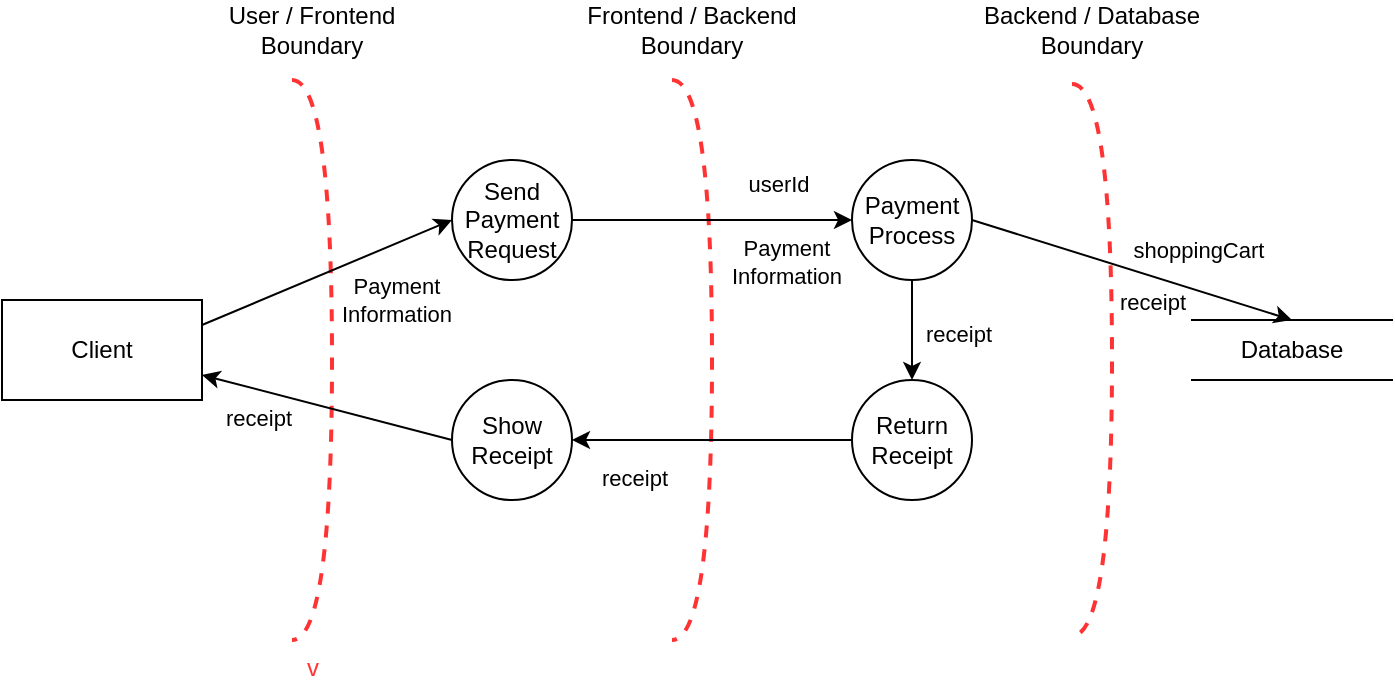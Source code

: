 <mxfile version="24.2.5" type="device">
  <diagram name="Página-1" id="sGbsREWsHjC3F5GEO4Eu">
    <mxGraphModel dx="819" dy="441" grid="1" gridSize="10" guides="1" tooltips="1" connect="1" arrows="1" fold="1" page="1" pageScale="1" pageWidth="1169" pageHeight="827" math="0" shadow="0">
      <root>
        <mxCell id="0" />
        <mxCell id="1" parent="0" />
        <mxCell id="EqJ2xSsujDH2mjNiBFDZ-3" value="Client" style="html=1;dashed=0;whiteSpace=wrap;" parent="1" vertex="1">
          <mxGeometry x="175" y="180" width="100" height="50" as="geometry" />
        </mxCell>
        <mxCell id="EqJ2xSsujDH2mjNiBFDZ-5" value="v" style="shape=requiredInterface;html=1;verticalLabelPosition=bottom;dashed=1;strokeColor=#FF3333;strokeWidth=2;fillColor=none;fontColor=#FF3333;align=center;verticalAlign=top;labelPosition=center;" parent="1" vertex="1">
          <mxGeometry x="320" y="70" width="20" height="280" as="geometry" />
        </mxCell>
        <mxCell id="EqJ2xSsujDH2mjNiBFDZ-7" value="" style="shape=requiredInterface;html=1;verticalLabelPosition=bottom;dashed=1;strokeColor=#FF3333;strokeWidth=2;fillColor=none;fontColor=#FF3333;align=center;verticalAlign=top;labelPosition=center;" parent="1" vertex="1">
          <mxGeometry x="510" y="70" width="20" height="280" as="geometry" />
        </mxCell>
        <mxCell id="EqJ2xSsujDH2mjNiBFDZ-9" value="" style="shape=requiredInterface;html=1;verticalLabelPosition=bottom;dashed=1;strokeColor=#FF3333;strokeWidth=2;fillColor=none;fontColor=#FF3333;align=center;verticalAlign=top;labelPosition=center;" parent="1" vertex="1">
          <mxGeometry x="710" y="72" width="20" height="276" as="geometry" />
        </mxCell>
        <mxCell id="EqJ2xSsujDH2mjNiBFDZ-11" value="User / Frontend Boundary" style="text;html=1;align=center;verticalAlign=middle;whiteSpace=wrap;rounded=0;" parent="1" vertex="1">
          <mxGeometry x="275" y="30" width="110" height="30" as="geometry" />
        </mxCell>
        <mxCell id="EqJ2xSsujDH2mjNiBFDZ-12" value="Database" style="html=1;dashed=0;whiteSpace=wrap;shape=partialRectangle;right=0;left=0;" parent="1" vertex="1">
          <mxGeometry x="770" y="190" width="100" height="30" as="geometry" />
        </mxCell>
        <mxCell id="EqJ2xSsujDH2mjNiBFDZ-13" value="Frontend / Backend Boundary" style="text;html=1;align=center;verticalAlign=middle;whiteSpace=wrap;rounded=0;" parent="1" vertex="1">
          <mxGeometry x="465" y="30" width="110" height="30" as="geometry" />
        </mxCell>
        <mxCell id="EqJ2xSsujDH2mjNiBFDZ-14" value="Backend / Database Boundary" style="text;html=1;align=center;verticalAlign=middle;whiteSpace=wrap;rounded=0;" parent="1" vertex="1">
          <mxGeometry x="660" y="30" width="120" height="30" as="geometry" />
        </mxCell>
        <mxCell id="EqJ2xSsujDH2mjNiBFDZ-22" value="Return&lt;div&gt;Receipt&lt;/div&gt;" style="shape=ellipse;html=1;dashed=0;whiteSpace=wrap;perimeter=ellipsePerimeter;" parent="1" vertex="1">
          <mxGeometry x="600" y="220" width="60" height="60" as="geometry" />
        </mxCell>
        <mxCell id="EqJ2xSsujDH2mjNiBFDZ-23" value="Send Payment&lt;div&gt;Request&lt;/div&gt;" style="shape=ellipse;html=1;dashed=0;whiteSpace=wrap;perimeter=ellipsePerimeter;" parent="1" vertex="1">
          <mxGeometry x="400" y="110" width="60" height="60" as="geometry" />
        </mxCell>
        <mxCell id="EqJ2xSsujDH2mjNiBFDZ-24" value="Show Receipt" style="shape=ellipse;html=1;dashed=0;whiteSpace=wrap;perimeter=ellipsePerimeter;" parent="1" vertex="1">
          <mxGeometry x="400" y="220" width="60" height="60" as="geometry" />
        </mxCell>
        <mxCell id="EqJ2xSsujDH2mjNiBFDZ-26" value="" style="endArrow=classic;html=1;rounded=0;exitX=1;exitY=0.25;exitDx=0;exitDy=0;entryX=0;entryY=0.5;entryDx=0;entryDy=0;" parent="1" source="EqJ2xSsujDH2mjNiBFDZ-3" target="EqJ2xSsujDH2mjNiBFDZ-23" edge="1">
          <mxGeometry width="50" height="50" relative="1" as="geometry">
            <mxPoint x="280" y="212.5" as="sourcePoint" />
            <mxPoint x="410" y="140" as="targetPoint" />
          </mxGeometry>
        </mxCell>
        <mxCell id="EqJ2xSsujDH2mjNiBFDZ-27" value="Payment&lt;div&gt;Information&lt;/div&gt;" style="edgeLabel;html=1;align=center;verticalAlign=middle;resizable=0;points=[];" parent="EqJ2xSsujDH2mjNiBFDZ-26" vertex="1" connectable="0">
          <mxGeometry x="0.235" y="-1" relative="1" as="geometry">
            <mxPoint x="19" y="19" as="offset" />
          </mxGeometry>
        </mxCell>
        <mxCell id="EqJ2xSsujDH2mjNiBFDZ-28" value="receipt" style="endArrow=classic;html=1;rounded=0;exitX=0;exitY=0.5;exitDx=0;exitDy=0;entryX=1;entryY=0.75;entryDx=0;entryDy=0;" parent="1" source="EqJ2xSsujDH2mjNiBFDZ-24" target="EqJ2xSsujDH2mjNiBFDZ-3" edge="1">
          <mxGeometry x="0.484" y="15" width="50" height="50" relative="1" as="geometry">
            <mxPoint x="350" y="370" as="sourcePoint" />
            <mxPoint x="280" y="220" as="targetPoint" />
            <mxPoint y="-1" as="offset" />
          </mxGeometry>
        </mxCell>
        <mxCell id="gsee9E6R80b9WV6ubArY-4" value="" style="edgeStyle=orthogonalEdgeStyle;rounded=0;orthogonalLoop=1;jettySize=auto;html=1;" edge="1" parent="1" source="EqJ2xSsujDH2mjNiBFDZ-31" target="EqJ2xSsujDH2mjNiBFDZ-22">
          <mxGeometry relative="1" as="geometry" />
        </mxCell>
        <mxCell id="EqJ2xSsujDH2mjNiBFDZ-31" value="&lt;div&gt;Payment&lt;/div&gt;&lt;div&gt;Process&lt;br&gt;&lt;/div&gt;" style="shape=ellipse;html=1;dashed=0;whiteSpace=wrap;perimeter=ellipsePerimeter;" parent="1" vertex="1">
          <mxGeometry x="600" y="110" width="60" height="60" as="geometry" />
        </mxCell>
        <mxCell id="EqJ2xSsujDH2mjNiBFDZ-32" value="" style="endArrow=classic;html=1;rounded=0;exitX=1;exitY=0.5;exitDx=0;exitDy=0;entryX=0;entryY=0.5;entryDx=0;entryDy=0;" parent="1" source="EqJ2xSsujDH2mjNiBFDZ-23" target="EqJ2xSsujDH2mjNiBFDZ-31" edge="1">
          <mxGeometry width="50" height="50" relative="1" as="geometry">
            <mxPoint x="490" y="220" as="sourcePoint" />
            <mxPoint x="540" y="170" as="targetPoint" />
          </mxGeometry>
        </mxCell>
        <mxCell id="EqJ2xSsujDH2mjNiBFDZ-33" value="userId" style="edgeLabel;html=1;align=center;verticalAlign=middle;resizable=0;points=[];" parent="EqJ2xSsujDH2mjNiBFDZ-32" vertex="1" connectable="0">
          <mxGeometry x="0.237" relative="1" as="geometry">
            <mxPoint x="16" y="-18" as="offset" />
          </mxGeometry>
        </mxCell>
        <mxCell id="EqJ2xSsujDH2mjNiBFDZ-35" value="" style="endArrow=classic;html=1;rounded=0;exitX=1;exitY=0.5;exitDx=0;exitDy=0;entryX=0.5;entryY=0;entryDx=0;entryDy=0;" parent="1" source="EqJ2xSsujDH2mjNiBFDZ-31" target="EqJ2xSsujDH2mjNiBFDZ-12" edge="1">
          <mxGeometry width="50" height="50" relative="1" as="geometry">
            <mxPoint x="790" y="380" as="sourcePoint" />
            <mxPoint x="840" y="330" as="targetPoint" />
          </mxGeometry>
        </mxCell>
        <mxCell id="EqJ2xSsujDH2mjNiBFDZ-36" value="receipt" style="edgeLabel;html=1;align=center;verticalAlign=middle;resizable=0;points=[];" parent="EqJ2xSsujDH2mjNiBFDZ-35" vertex="1" connectable="0">
          <mxGeometry x="0.255" y="-1" relative="1" as="geometry">
            <mxPoint x="-10" y="8" as="offset" />
          </mxGeometry>
        </mxCell>
        <mxCell id="EqJ2xSsujDH2mjNiBFDZ-41" value="" style="endArrow=classic;html=1;rounded=0;exitX=0;exitY=0.5;exitDx=0;exitDy=0;entryX=1;entryY=0.5;entryDx=0;entryDy=0;" parent="1" source="EqJ2xSsujDH2mjNiBFDZ-22" target="EqJ2xSsujDH2mjNiBFDZ-24" edge="1">
          <mxGeometry width="50" height="50" relative="1" as="geometry">
            <mxPoint x="580" y="315" as="sourcePoint" />
            <mxPoint x="550" y="400" as="targetPoint" />
          </mxGeometry>
        </mxCell>
        <mxCell id="EqJ2xSsujDH2mjNiBFDZ-42" value="receipt" style="edgeLabel;html=1;align=center;verticalAlign=middle;resizable=0;points=[];" parent="EqJ2xSsujDH2mjNiBFDZ-41" vertex="1" connectable="0">
          <mxGeometry x="0.551" relative="1" as="geometry">
            <mxPoint x="-1" y="19" as="offset" />
          </mxGeometry>
        </mxCell>
        <mxCell id="yCfjWie0wwJFAbQvrw_H-2" value="Payment&lt;div&gt;Information&lt;/div&gt;" style="edgeLabel;html=1;align=center;verticalAlign=middle;resizable=0;points=[];" parent="1" vertex="1" connectable="0">
          <mxGeometry x="549.996" y="150.005" as="geometry">
            <mxPoint x="17" y="11" as="offset" />
          </mxGeometry>
        </mxCell>
        <mxCell id="gsee9E6R80b9WV6ubArY-3" value="shoppingCart" style="edgeLabel;html=1;align=center;verticalAlign=middle;resizable=0;points=[];" vertex="1" connectable="0" parent="1">
          <mxGeometry x="769.998" y="150.006" as="geometry">
            <mxPoint x="3" y="5" as="offset" />
          </mxGeometry>
        </mxCell>
        <mxCell id="gsee9E6R80b9WV6ubArY-7" value="receipt" style="edgeLabel;html=1;align=center;verticalAlign=middle;resizable=0;points=[];" vertex="1" connectable="0" parent="1">
          <mxGeometry x="749.998" y="189.996" as="geometry">
            <mxPoint x="-97" y="7" as="offset" />
          </mxGeometry>
        </mxCell>
      </root>
    </mxGraphModel>
  </diagram>
</mxfile>
